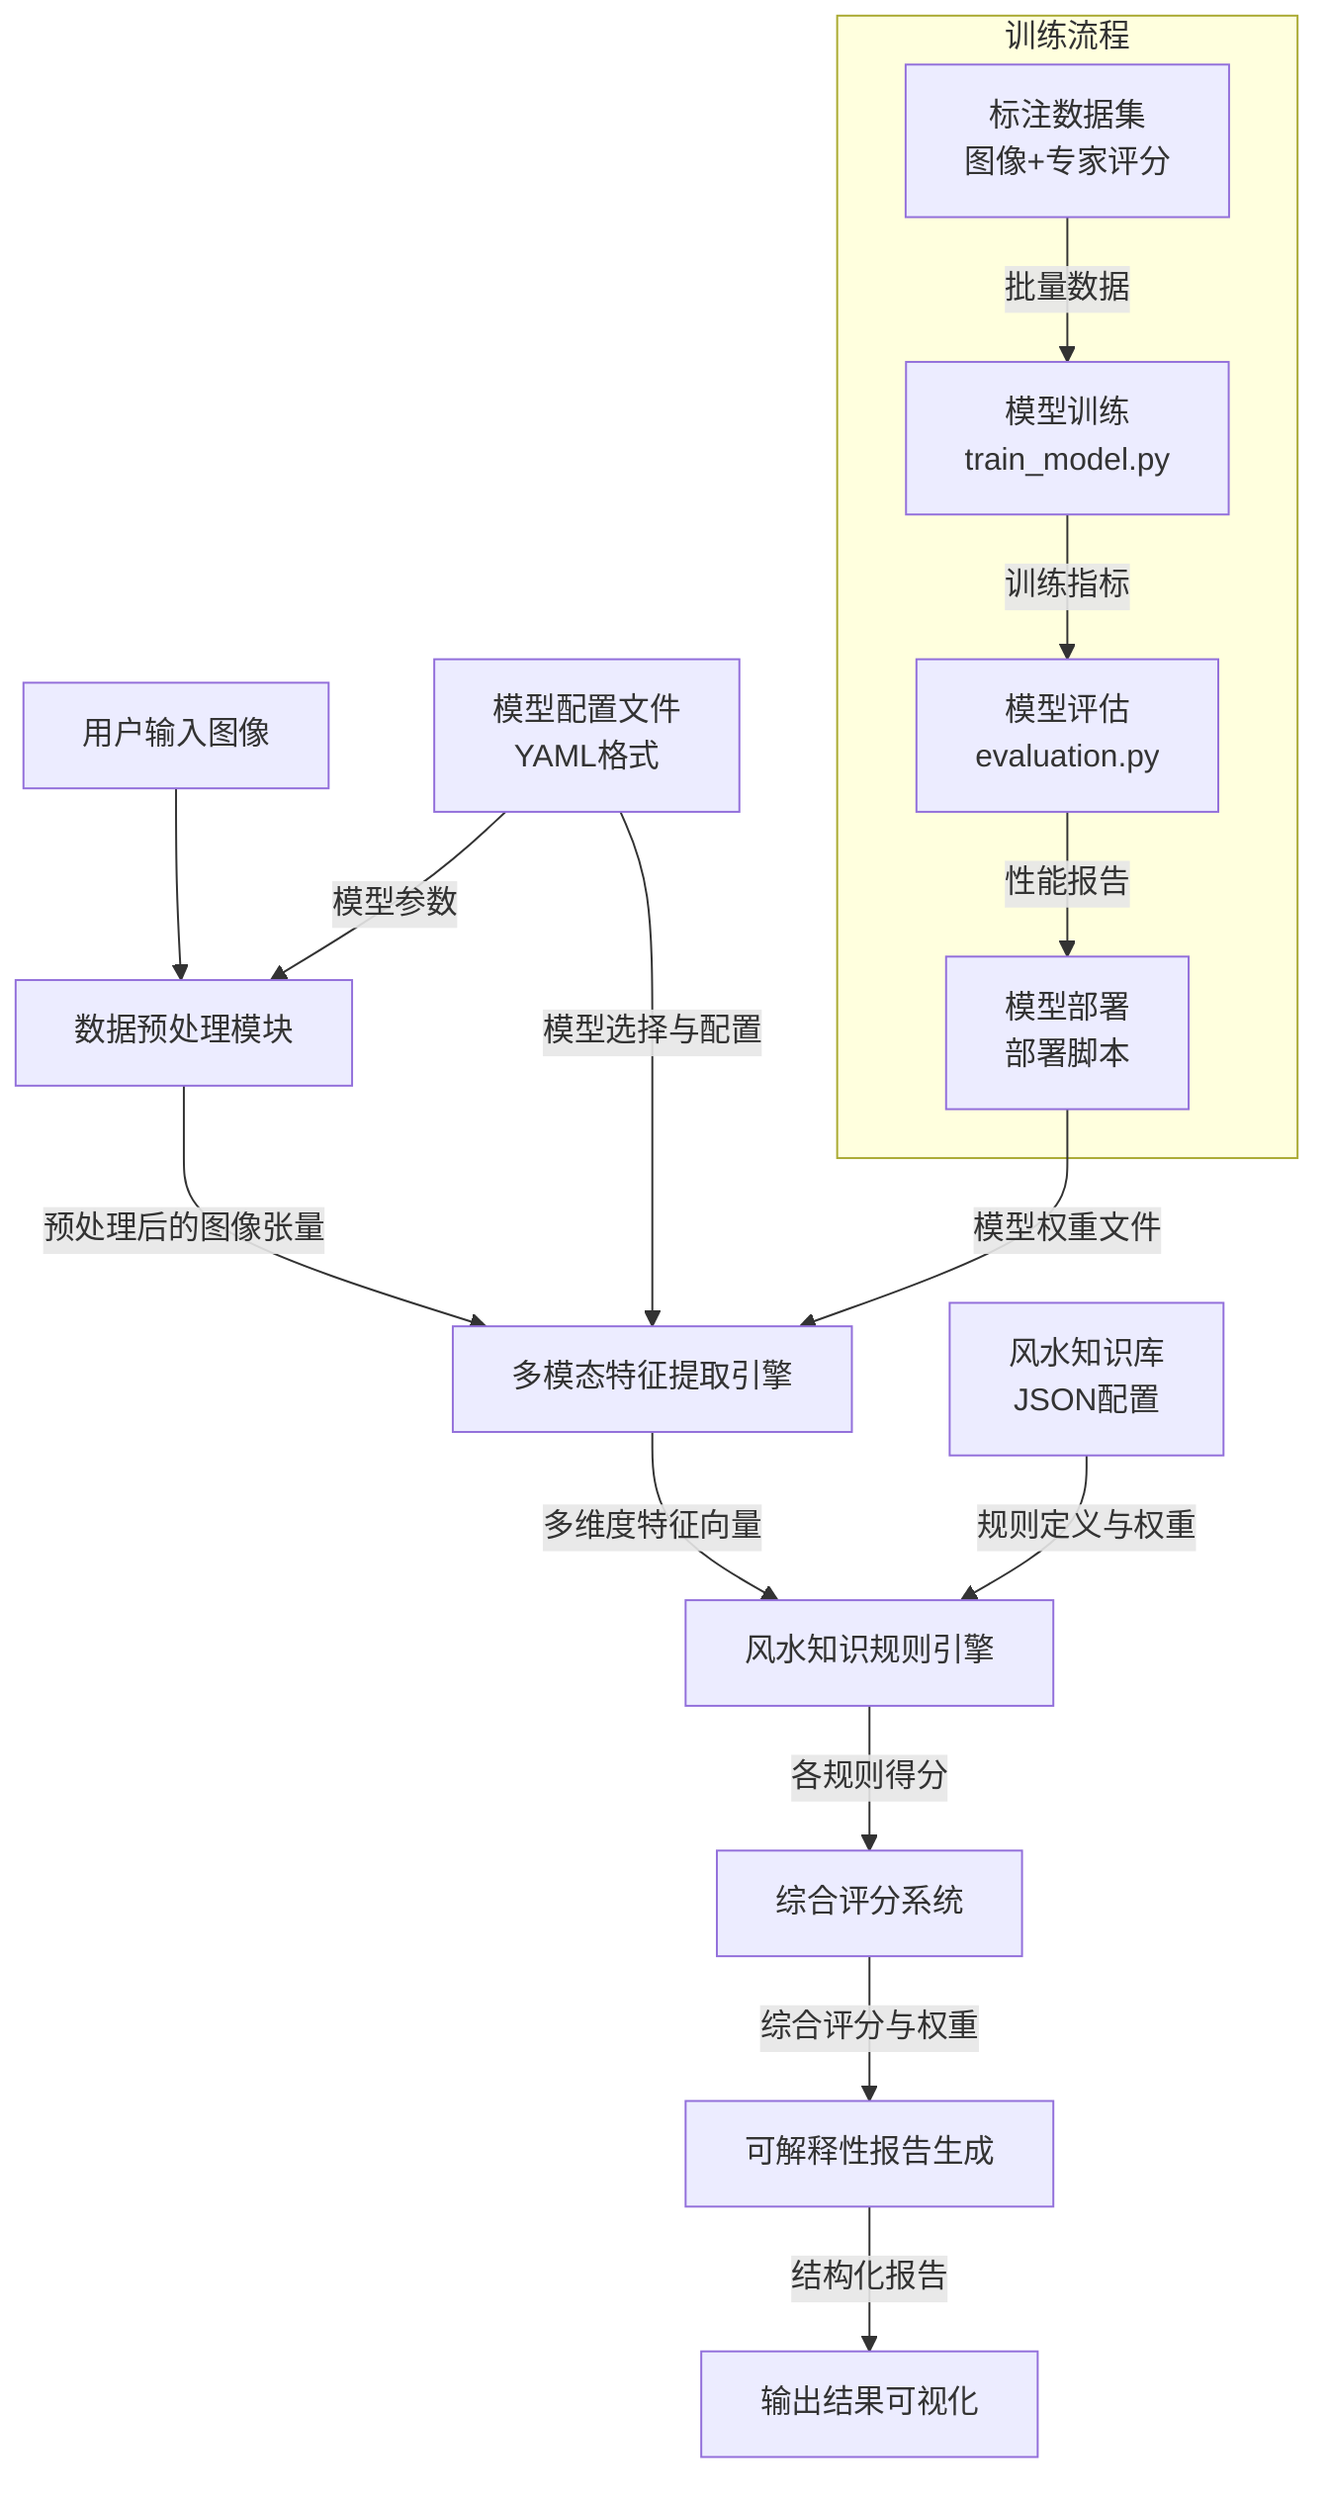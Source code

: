graph TD
    A[用户输入图像] --> B[数据预处理模块]
    B -->|预处理后的图像张量| C[多模态特征提取引擎]
    C -->|多维度特征向量| D[风水知识规则引擎]
    D -->|各规则得分| E[综合评分系统]
    E -->|综合评分与权重| F[可解释性报告生成]
    F -->|结构化报告| G[输出结果可视化]

    H[风水知识库<br>JSON配置] -->|规则定义与权重| D
    I[模型配置文件<br>YAML格式] -->|模型参数| B
    I -->|模型选择与配置| C

    subgraph 训练流程
        J[标注数据集<br>图像+专家评分] -->|批量数据| K[模型训练<br>train_model.py]
        K -->|训练指标| L[模型评估<br>evaluation.py]
        L -->|性能报告| M[模型部署<br>部署脚本]
    end

    M -->|模型权重文件| C